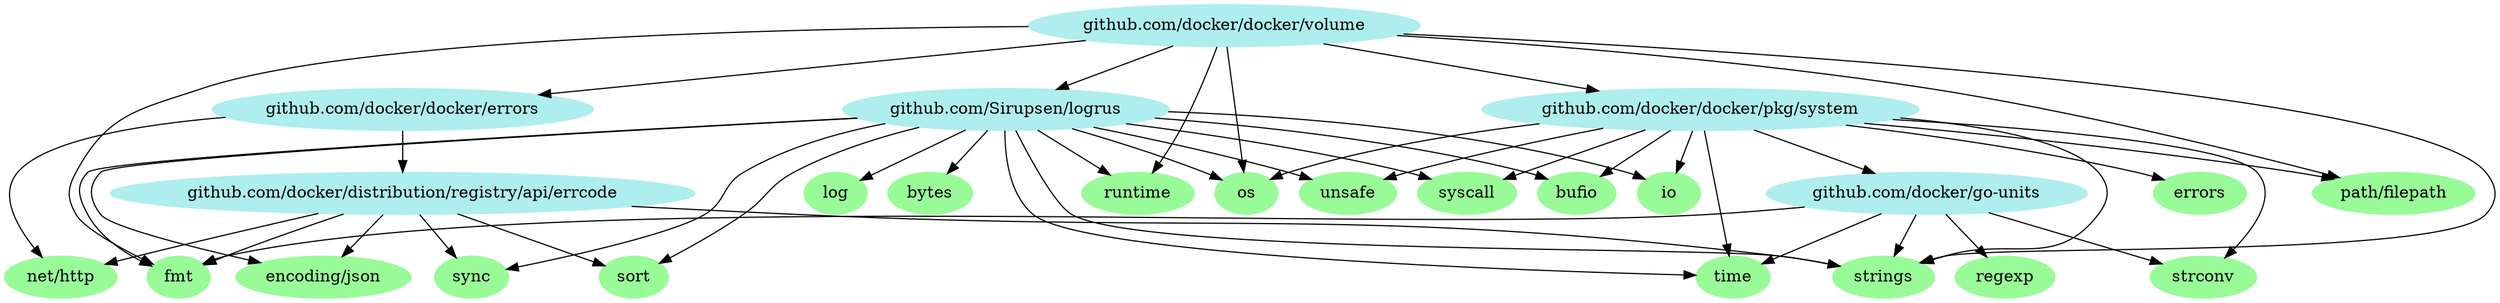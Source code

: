 digraph godep {
0 [label="github.com/docker/docker/volume" style="filled" color="paleturquoise"];
0 -> 1;
0 -> 2;
0 -> 3;
0 -> 4;
0 -> 5;
0 -> 6;
0 -> 7;
0 -> 8;
9 [label="sort" style="filled" color="palegreen"];
4 [label="github.com/docker/docker/pkg/system" style="filled" color="paleturquoise"];
4 -> 10;
4 -> 11;
4 -> 12;
4 -> 13;
4 -> 5;
4 -> 6;
4 -> 14;
4 -> 8;
4 -> 15;
4 -> 16;
4 -> 17;
14 [label="strconv" style="filled" color="palegreen"];
18 [label="net/http" style="filled" color="palegreen"];
19 [label="log" style="filled" color="palegreen"];
8 [label="strings" style="filled" color="palegreen"];
15 [label="syscall" style="filled" color="palegreen"];
1 [label="fmt" style="filled" color="palegreen"];
2 [label="github.com/Sirupsen/logrus" style="filled" color="paleturquoise"];
2 -> 10;
2 -> 20;
2 -> 21;
2 -> 1;
2 -> 13;
2 -> 19;
2 -> 5;
2 -> 7;
2 -> 9;
2 -> 8;
2 -> 22;
2 -> 15;
2 -> 16;
2 -> 17;
10 [label="bufio" style="filled" color="palegreen"];
20 [label="bytes" style="filled" color="palegreen"];
13 [label="io" style="filled" color="palegreen"];
16 [label="time" style="filled" color="palegreen"];
11 [label="errors" style="filled" color="palegreen"];
23 [label="regexp" style="filled" color="palegreen"];
3 [label="github.com/docker/docker/errors" style="filled" color="paleturquoise"];
3 -> 24;
3 -> 18;
24 [label="github.com/docker/distribution/registry/api/errcode" style="filled" color="paleturquoise"];
24 -> 21;
24 -> 1;
24 -> 18;
24 -> 9;
24 -> 8;
24 -> 22;
12 [label="github.com/docker/go-units" style="filled" color="paleturquoise"];
12 -> 1;
12 -> 23;
12 -> 14;
12 -> 8;
12 -> 16;
21 [label="encoding/json" style="filled" color="palegreen"];
5 [label="os" style="filled" color="palegreen"];
7 [label="runtime" style="filled" color="palegreen"];
22 [label="sync" style="filled" color="palegreen"];
17 [label="unsafe" style="filled" color="palegreen"];
6 [label="path/filepath" style="filled" color="palegreen"];
}

